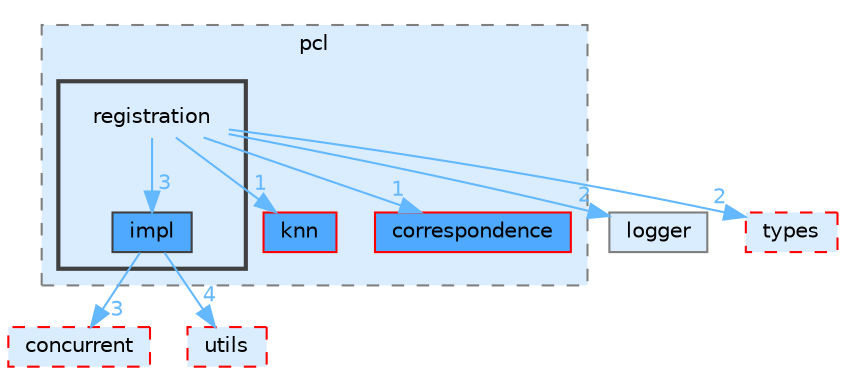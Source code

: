 digraph "src/include/cpp-toolbox/pcl/registration"
{
 // LATEX_PDF_SIZE
  bgcolor="transparent";
  edge [fontname=Helvetica,fontsize=10,labelfontname=Helvetica,labelfontsize=10];
  node [fontname=Helvetica,fontsize=10,shape=box,height=0.2,width=0.4];
  compound=true
  subgraph clusterdir_f66d48d75a3d5d9d9a342840712bf869 {
    graph [ bgcolor="#daedff", pencolor="grey50", label="pcl", fontname=Helvetica,fontsize=10 style="filled,dashed", URL="dir_f66d48d75a3d5d9d9a342840712bf869.html",tooltip=""]
  dir_243df28db0ff42736885b37407e99842 [label="knn", fillcolor="#4ea9ff", color="red", style="filled", URL="dir_243df28db0ff42736885b37407e99842.html",tooltip=""];
  dir_9bd22864257bc944587f30bf5e25cc1c [label="correspondence", fillcolor="#4ea9ff", color="red", style="filled", URL="dir_9bd22864257bc944587f30bf5e25cc1c.html",tooltip=""];
  subgraph clusterdir_0bd0c49aa95dc07b46acbdff3f1b0765 {
    graph [ bgcolor="#daedff", pencolor="grey25", label="", fontname=Helvetica,fontsize=10 style="filled,bold", URL="dir_0bd0c49aa95dc07b46acbdff3f1b0765.html",tooltip=""]
    dir_0bd0c49aa95dc07b46acbdff3f1b0765 [shape=plaintext, label="registration"];
  dir_3138dcc476fc8c0896ac93ef260b5ae6 [label="impl", fillcolor="#4ea9ff", color="grey25", style="filled", URL="dir_3138dcc476fc8c0896ac93ef260b5ae6.html",tooltip=""];
  }
  }
  dir_40d9b6a4c321e73b85093107dc465522 [label="logger", fillcolor="#daedff", color="grey50", style="filled", URL="dir_40d9b6a4c321e73b85093107dc465522.html",tooltip=""];
  dir_53097c1fb4416aacf03fa23589a54650 [label="concurrent", fillcolor="#daedff", color="red", style="filled,dashed", URL="dir_53097c1fb4416aacf03fa23589a54650.html",tooltip=""];
  dir_d073c017754f5bdb7e8e1de8ad13b99a [label="types", fillcolor="#daedff", color="red", style="filled,dashed", URL="dir_d073c017754f5bdb7e8e1de8ad13b99a.html",tooltip=""];
  dir_f67a023f401e335084376ee616e38b67 [label="utils", fillcolor="#daedff", color="red", style="filled,dashed", URL="dir_f67a023f401e335084376ee616e38b67.html",tooltip=""];
  dir_0bd0c49aa95dc07b46acbdff3f1b0765->dir_243df28db0ff42736885b37407e99842 [headlabel="1", labeldistance=1.5 headhref="dir_000038_000029.html" href="dir_000038_000029.html" color="steelblue1" fontcolor="steelblue1"];
  dir_0bd0c49aa95dc07b46acbdff3f1b0765->dir_3138dcc476fc8c0896ac93ef260b5ae6 [headlabel="3", labeldistance=1.5 headhref="dir_000038_000024.html" href="dir_000038_000024.html" color="steelblue1" fontcolor="steelblue1"];
  dir_0bd0c49aa95dc07b46acbdff3f1b0765->dir_40d9b6a4c321e73b85093107dc465522 [headlabel="2", labeldistance=1.5 headhref="dir_000038_000030.html" href="dir_000038_000030.html" color="steelblue1" fontcolor="steelblue1"];
  dir_0bd0c49aa95dc07b46acbdff3f1b0765->dir_9bd22864257bc944587f30bf5e25cc1c [headlabel="1", labeldistance=1.5 headhref="dir_000038_000003.html" href="dir_000038_000003.html" color="steelblue1" fontcolor="steelblue1"];
  dir_0bd0c49aa95dc07b46acbdff3f1b0765->dir_d073c017754f5bdb7e8e1de8ad13b99a [headlabel="2", labeldistance=1.5 headhref="dir_000038_000040.html" href="dir_000038_000040.html" color="steelblue1" fontcolor="steelblue1"];
  dir_3138dcc476fc8c0896ac93ef260b5ae6->dir_53097c1fb4416aacf03fa23589a54650 [headlabel="3", labeldistance=1.5 headhref="dir_000024_000001.html" href="dir_000024_000001.html" color="steelblue1" fontcolor="steelblue1"];
  dir_3138dcc476fc8c0896ac93ef260b5ae6->dir_f67a023f401e335084376ee616e38b67 [headlabel="4", labeldistance=1.5 headhref="dir_000024_000041.html" href="dir_000024_000041.html" color="steelblue1" fontcolor="steelblue1"];
}

